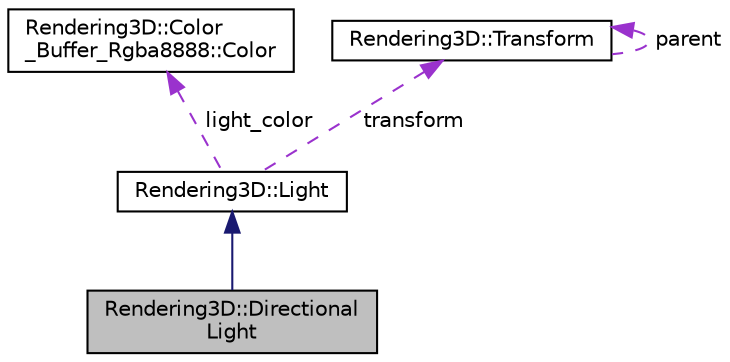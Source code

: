 digraph "Rendering3D::DirectionalLight"
{
 // LATEX_PDF_SIZE
  edge [fontname="Helvetica",fontsize="10",labelfontname="Helvetica",labelfontsize="10"];
  node [fontname="Helvetica",fontsize="10",shape=record];
  Node1 [label="Rendering3D::Directional\lLight",height=0.2,width=0.4,color="black", fillcolor="grey75", style="filled", fontcolor="black",tooltip="Directional light."];
  Node2 -> Node1 [dir="back",color="midnightblue",fontsize="10",style="solid",fontname="Helvetica"];
  Node2 [label="Rendering3D::Light",height=0.2,width=0.4,color="black", fillcolor="white", style="filled",URL="$class_rendering3_d_1_1_light.html",tooltip="The light base class."];
  Node3 -> Node2 [dir="back",color="darkorchid3",fontsize="10",style="dashed",label=" light_color" ,fontname="Helvetica"];
  Node3 [label="Rendering3D::Color\l_Buffer_Rgba8888::Color",height=0.2,width=0.4,color="black", fillcolor="white", style="filled",URL="$struct_rendering3_d_1_1_color___buffer___rgba8888_1_1_color.html",tooltip=" "];
  Node4 -> Node2 [dir="back",color="darkorchid3",fontsize="10",style="dashed",label=" transform" ,fontname="Helvetica"];
  Node4 [label="Rendering3D::Transform",height=0.2,width=0.4,color="black", fillcolor="white", style="filled",URL="$struct_rendering3_d_1_1_transform.html",tooltip="Transform data."];
  Node4 -> Node4 [dir="back",color="darkorchid3",fontsize="10",style="dashed",label=" parent" ,fontname="Helvetica"];
}
